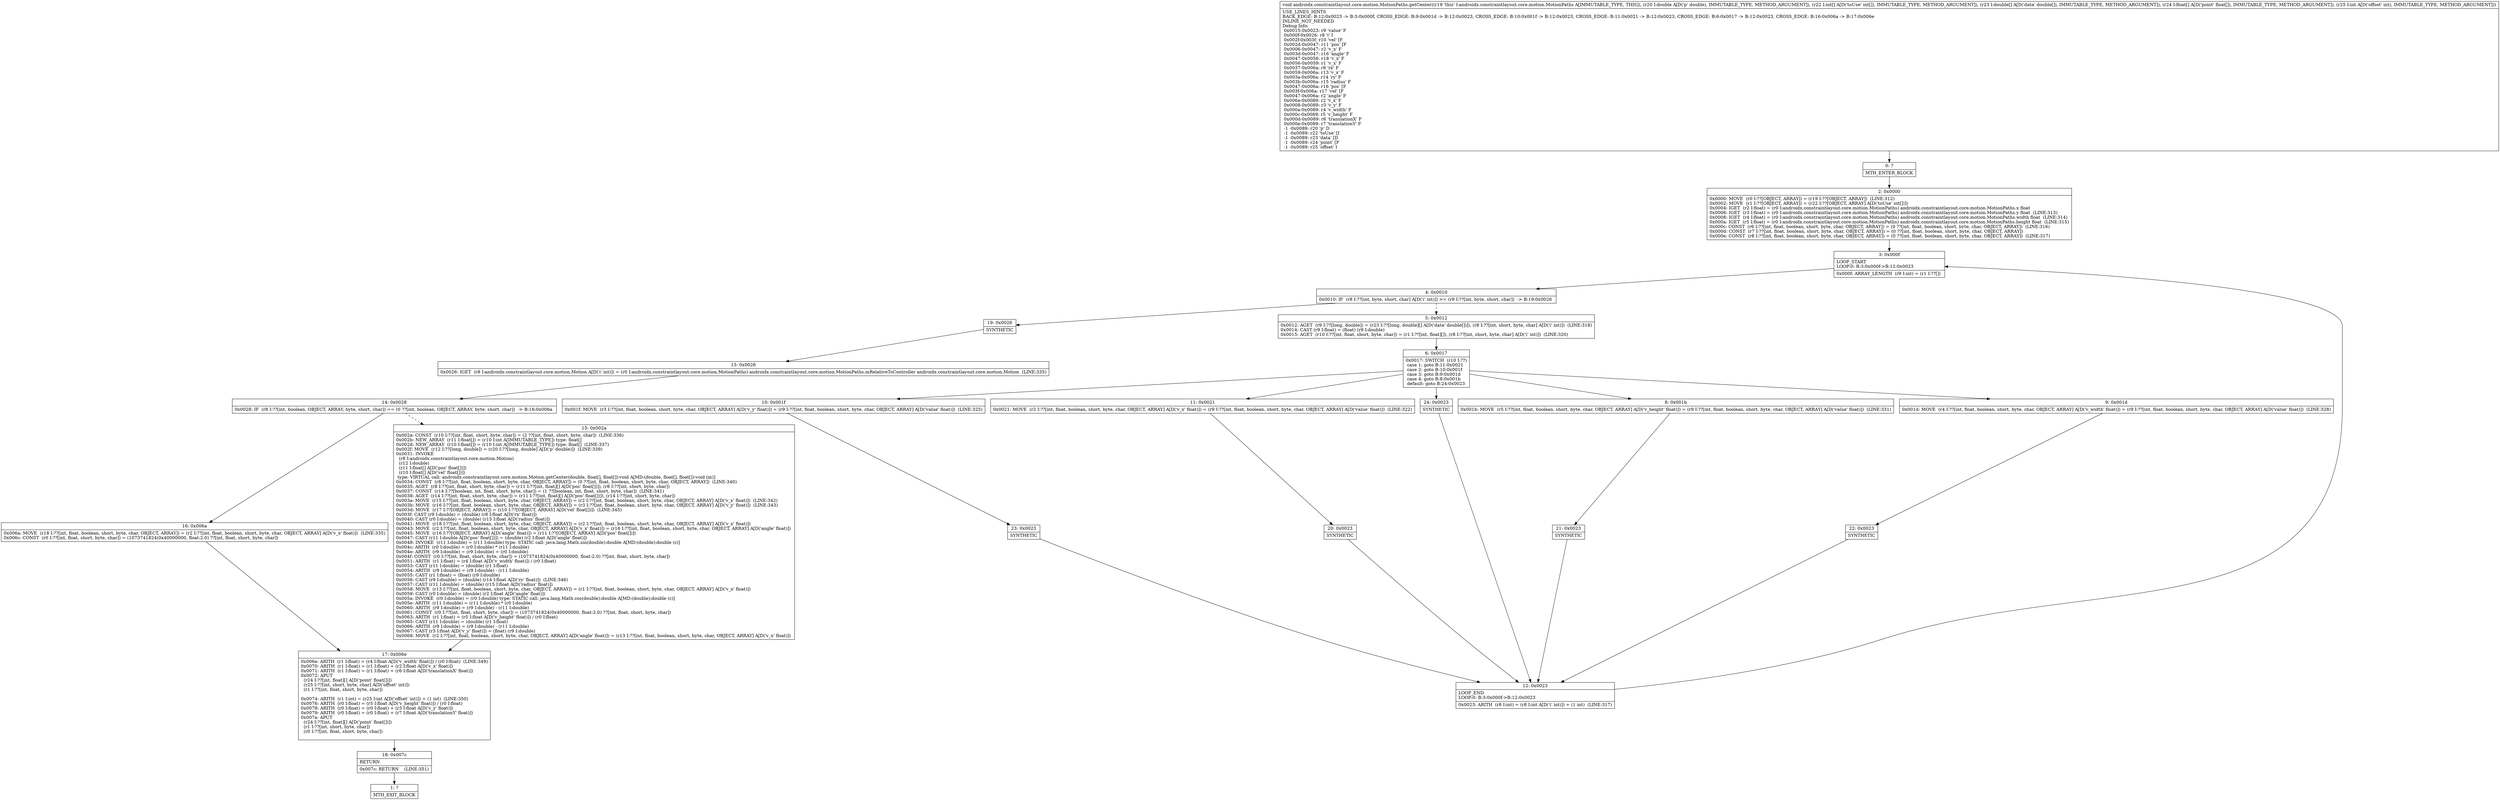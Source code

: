 digraph "CFG forandroidx.constraintlayout.core.motion.MotionPaths.getCenter(D[I[D[FI)V" {
Node_0 [shape=record,label="{0\:\ ?|MTH_ENTER_BLOCK\l}"];
Node_2 [shape=record,label="{2\:\ 0x0000|0x0000: MOVE  (r0 I:??[OBJECT, ARRAY]) = (r19 I:??[OBJECT, ARRAY])  (LINE:312)\l0x0002: MOVE  (r1 I:??[OBJECT, ARRAY]) = (r22 I:??[OBJECT, ARRAY] A[D('toUse' int[])]) \l0x0004: IGET  (r2 I:float) = (r0 I:androidx.constraintlayout.core.motion.MotionPaths) androidx.constraintlayout.core.motion.MotionPaths.x float \l0x0006: IGET  (r3 I:float) = (r0 I:androidx.constraintlayout.core.motion.MotionPaths) androidx.constraintlayout.core.motion.MotionPaths.y float  (LINE:313)\l0x0008: IGET  (r4 I:float) = (r0 I:androidx.constraintlayout.core.motion.MotionPaths) androidx.constraintlayout.core.motion.MotionPaths.width float  (LINE:314)\l0x000a: IGET  (r5 I:float) = (r0 I:androidx.constraintlayout.core.motion.MotionPaths) androidx.constraintlayout.core.motion.MotionPaths.height float  (LINE:315)\l0x000c: CONST  (r6 I:??[int, float, boolean, short, byte, char, OBJECT, ARRAY]) = (0 ??[int, float, boolean, short, byte, char, OBJECT, ARRAY])  (LINE:316)\l0x000d: CONST  (r7 I:??[int, float, boolean, short, byte, char, OBJECT, ARRAY]) = (0 ??[int, float, boolean, short, byte, char, OBJECT, ARRAY]) \l0x000e: CONST  (r8 I:??[int, float, boolean, short, byte, char, OBJECT, ARRAY]) = (0 ??[int, float, boolean, short, byte, char, OBJECT, ARRAY])  (LINE:317)\l}"];
Node_3 [shape=record,label="{3\:\ 0x000f|LOOP_START\lLOOP:0: B:3:0x000f\-\>B:12:0x0023\l|0x000f: ARRAY_LENGTH  (r9 I:int) = (r1 I:??[]) \l}"];
Node_4 [shape=record,label="{4\:\ 0x0010|0x0010: IF  (r8 I:??[int, byte, short, char] A[D('i' int)]) \>= (r9 I:??[int, byte, short, char])  \-\> B:19:0x0026 \l}"];
Node_5 [shape=record,label="{5\:\ 0x0012|0x0012: AGET  (r9 I:??[long, double]) = (r23 I:??[long, double][] A[D('data' double[])]), (r8 I:??[int, short, byte, char] A[D('i' int)])  (LINE:318)\l0x0014: CAST (r9 I:float) = (float) (r9 I:double) \l0x0015: AGET  (r10 I:??[int, float, short, byte, char]) = (r1 I:??[int, float][]), (r8 I:??[int, short, byte, char] A[D('i' int)])  (LINE:320)\l}"];
Node_6 [shape=record,label="{6\:\ 0x0017|0x0017: SWITCH  (r10 I:??)\l case 1: goto B:11:0x0021\l case 2: goto B:10:0x001f\l case 3: goto B:9:0x001d\l case 4: goto B:8:0x001b\l default: goto B:24:0x0023 \l}"];
Node_8 [shape=record,label="{8\:\ 0x001b|0x001b: MOVE  (r5 I:??[int, float, boolean, short, byte, char, OBJECT, ARRAY] A[D('v_height' float)]) = (r9 I:??[int, float, boolean, short, byte, char, OBJECT, ARRAY] A[D('value' float)])  (LINE:331)\l}"];
Node_21 [shape=record,label="{21\:\ 0x0023|SYNTHETIC\l}"];
Node_12 [shape=record,label="{12\:\ 0x0023|LOOP_END\lLOOP:0: B:3:0x000f\-\>B:12:0x0023\l|0x0023: ARITH  (r8 I:int) = (r8 I:int A[D('i' int)]) + (1 int)  (LINE:317)\l}"];
Node_9 [shape=record,label="{9\:\ 0x001d|0x001d: MOVE  (r4 I:??[int, float, boolean, short, byte, char, OBJECT, ARRAY] A[D('v_width' float)]) = (r9 I:??[int, float, boolean, short, byte, char, OBJECT, ARRAY] A[D('value' float)])  (LINE:328)\l}"];
Node_22 [shape=record,label="{22\:\ 0x0023|SYNTHETIC\l}"];
Node_10 [shape=record,label="{10\:\ 0x001f|0x001f: MOVE  (r3 I:??[int, float, boolean, short, byte, char, OBJECT, ARRAY] A[D('v_y' float)]) = (r9 I:??[int, float, boolean, short, byte, char, OBJECT, ARRAY] A[D('value' float)])  (LINE:325)\l}"];
Node_23 [shape=record,label="{23\:\ 0x0023|SYNTHETIC\l}"];
Node_11 [shape=record,label="{11\:\ 0x0021|0x0021: MOVE  (r2 I:??[int, float, boolean, short, byte, char, OBJECT, ARRAY] A[D('v_x' float)]) = (r9 I:??[int, float, boolean, short, byte, char, OBJECT, ARRAY] A[D('value' float)])  (LINE:322)\l}"];
Node_20 [shape=record,label="{20\:\ 0x0023|SYNTHETIC\l}"];
Node_24 [shape=record,label="{24\:\ 0x0023|SYNTHETIC\l}"];
Node_19 [shape=record,label="{19\:\ 0x0026|SYNTHETIC\l}"];
Node_13 [shape=record,label="{13\:\ 0x0026|0x0026: IGET  (r8 I:androidx.constraintlayout.core.motion.Motion A[D('i' int)]) = (r0 I:androidx.constraintlayout.core.motion.MotionPaths) androidx.constraintlayout.core.motion.MotionPaths.mRelativeToController androidx.constraintlayout.core.motion.Motion  (LINE:335)\l}"];
Node_14 [shape=record,label="{14\:\ 0x0028|0x0028: IF  (r8 I:??[int, boolean, OBJECT, ARRAY, byte, short, char]) == (0 ??[int, boolean, OBJECT, ARRAY, byte, short, char])  \-\> B:16:0x006a \l}"];
Node_15 [shape=record,label="{15\:\ 0x002a|0x002a: CONST  (r10 I:??[int, float, short, byte, char]) = (2 ??[int, float, short, byte, char])  (LINE:336)\l0x002b: NEW_ARRAY  (r11 I:float[]) = (r10 I:int A[IMMUTABLE_TYPE]) type: float[] \l0x002d: NEW_ARRAY  (r10 I:float[]) = (r10 I:int A[IMMUTABLE_TYPE]) type: float[]  (LINE:337)\l0x002f: MOVE  (r12 I:??[long, double]) = (r20 I:??[long, double] A[D('p' double)])  (LINE:339)\l0x0031: INVOKE  \l  (r8 I:androidx.constraintlayout.core.motion.Motion)\l  (r12 I:double)\l  (r11 I:float[] A[D('pos' float[])])\l  (r10 I:float[] A[D('vel' float[])])\l type: VIRTUAL call: androidx.constraintlayout.core.motion.Motion.getCenter(double, float[], float[]):void A[MD:(double, float[], float[]):void (m)]\l0x0034: CONST  (r8 I:??[int, float, boolean, short, byte, char, OBJECT, ARRAY]) = (0 ??[int, float, boolean, short, byte, char, OBJECT, ARRAY])  (LINE:340)\l0x0035: AGET  (r8 I:??[int, float, short, byte, char]) = (r11 I:??[int, float][] A[D('pos' float[])]), (r8 I:??[int, short, byte, char]) \l0x0037: CONST  (r14 I:??[boolean, int, float, short, byte, char]) = (1 ??[boolean, int, float, short, byte, char])  (LINE:341)\l0x0038: AGET  (r14 I:??[int, float, short, byte, char]) = (r11 I:??[int, float][] A[D('pos' float[])]), (r14 I:??[int, short, byte, char]) \l0x003a: MOVE  (r15 I:??[int, float, boolean, short, byte, char, OBJECT, ARRAY]) = (r2 I:??[int, float, boolean, short, byte, char, OBJECT, ARRAY] A[D('v_x' float)])  (LINE:342)\l0x003b: MOVE  (r16 I:??[int, float, boolean, short, byte, char, OBJECT, ARRAY]) = (r3 I:??[int, float, boolean, short, byte, char, OBJECT, ARRAY] A[D('v_y' float)])  (LINE:343)\l0x003d: MOVE  (r17 I:??[OBJECT, ARRAY]) = (r10 I:??[OBJECT, ARRAY] A[D('vel' float[])])  (LINE:345)\l0x003f: CAST (r9 I:double) = (double) (r8 I:float A[D('rx' float)]) \l0x0040: CAST (r0 I:double) = (double) (r15 I:float A[D('radius' float)]) \l0x0041: MOVE  (r18 I:??[int, float, boolean, short, byte, char, OBJECT, ARRAY]) = (r2 I:??[int, float, boolean, short, byte, char, OBJECT, ARRAY] A[D('v_x' float)]) \l0x0043: MOVE  (r2 I:??[int, float, boolean, short, byte, char, OBJECT, ARRAY] A[D('v_x' float)]) = (r16 I:??[int, float, boolean, short, byte, char, OBJECT, ARRAY] A[D('angle' float)]) \l0x0045: MOVE  (r16 I:??[OBJECT, ARRAY] A[D('angle' float)]) = (r11 I:??[OBJECT, ARRAY] A[D('pos' float[])]) \l0x0047: CAST (r11 I:double A[D('pos' float[])]) = (double) (r2 I:float A[D('angle' float)]) \l0x0048: INVOKE  (r11 I:double) = (r11 I:double) type: STATIC call: java.lang.Math.sin(double):double A[MD:(double):double (c)]\l0x004c: ARITH  (r0 I:double) = (r0 I:double) * (r11 I:double) \l0x004e: ARITH  (r9 I:double) = (r9 I:double) + (r0 I:double) \l0x004f: CONST  (r0 I:??[int, float, short, byte, char]) = (1073741824(0x40000000, float:2.0) ??[int, float, short, byte, char]) \l0x0051: ARITH  (r1 I:float) = (r4 I:float A[D('v_width' float)]) \/ (r0 I:float) \l0x0053: CAST (r11 I:double) = (double) (r1 I:float) \l0x0054: ARITH  (r9 I:double) = (r9 I:double) \- (r11 I:double) \l0x0055: CAST (r1 I:float) = (float) (r9 I:double) \l0x0056: CAST (r9 I:double) = (double) (r14 I:float A[D('ry' float)])  (LINE:346)\l0x0057: CAST (r11 I:double) = (double) (r15 I:float A[D('radius' float)]) \l0x0058: MOVE  (r13 I:??[int, float, boolean, short, byte, char, OBJECT, ARRAY]) = (r1 I:??[int, float, boolean, short, byte, char, OBJECT, ARRAY] A[D('v_x' float)]) \l0x0059: CAST (r0 I:double) = (double) (r2 I:float A[D('angle' float)]) \l0x005a: INVOKE  (r0 I:double) = (r0 I:double) type: STATIC call: java.lang.Math.cos(double):double A[MD:(double):double (c)]\l0x005e: ARITH  (r11 I:double) = (r11 I:double) * (r0 I:double) \l0x0060: ARITH  (r9 I:double) = (r9 I:double) \- (r11 I:double) \l0x0061: CONST  (r0 I:??[int, float, short, byte, char]) = (1073741824(0x40000000, float:2.0) ??[int, float, short, byte, char]) \l0x0063: ARITH  (r1 I:float) = (r5 I:float A[D('v_height' float)]) \/ (r0 I:float) \l0x0065: CAST (r11 I:double) = (double) (r1 I:float) \l0x0066: ARITH  (r9 I:double) = (r9 I:double) \- (r11 I:double) \l0x0067: CAST (r3 I:float A[D('v_y' float)]) = (float) (r9 I:double) \l0x0068: MOVE  (r2 I:??[int, float, boolean, short, byte, char, OBJECT, ARRAY] A[D('angle' float)]) = (r13 I:??[int, float, boolean, short, byte, char, OBJECT, ARRAY] A[D('v_x' float)]) \l}"];
Node_17 [shape=record,label="{17\:\ 0x006e|0x006e: ARITH  (r1 I:float) = (r4 I:float A[D('v_width' float)]) \/ (r0 I:float)  (LINE:349)\l0x0070: ARITH  (r1 I:float) = (r1 I:float) + (r2 I:float A[D('v_x' float)]) \l0x0071: ARITH  (r1 I:float) = (r1 I:float) + (r6 I:float A[D('translationX' float)]) \l0x0072: APUT  \l  (r24 I:??[int, float][] A[D('point' float[])])\l  (r25 I:??[int, short, byte, char] A[D('offset' int)])\l  (r1 I:??[int, float, short, byte, char])\l \l0x0074: ARITH  (r1 I:int) = (r25 I:int A[D('offset' int)]) + (1 int)  (LINE:350)\l0x0076: ARITH  (r0 I:float) = (r5 I:float A[D('v_height' float)]) \/ (r0 I:float) \l0x0078: ARITH  (r0 I:float) = (r0 I:float) + (r3 I:float A[D('v_y' float)]) \l0x0079: ARITH  (r0 I:float) = (r0 I:float) + (r7 I:float A[D('translationY' float)]) \l0x007a: APUT  \l  (r24 I:??[int, float][] A[D('point' float[])])\l  (r1 I:??[int, short, byte, char])\l  (r0 I:??[int, float, short, byte, char])\l \l}"];
Node_18 [shape=record,label="{18\:\ 0x007c|RETURN\l|0x007c: RETURN    (LINE:351)\l}"];
Node_1 [shape=record,label="{1\:\ ?|MTH_EXIT_BLOCK\l}"];
Node_16 [shape=record,label="{16\:\ 0x006a|0x006a: MOVE  (r18 I:??[int, float, boolean, short, byte, char, OBJECT, ARRAY]) = (r2 I:??[int, float, boolean, short, byte, char, OBJECT, ARRAY] A[D('v_x' float)])  (LINE:335)\l0x006c: CONST  (r0 I:??[int, float, short, byte, char]) = (1073741824(0x40000000, float:2.0) ??[int, float, short, byte, char]) \l}"];
MethodNode[shape=record,label="{void androidx.constraintlayout.core.motion.MotionPaths.getCenter((r19 'this' I:androidx.constraintlayout.core.motion.MotionPaths A[IMMUTABLE_TYPE, THIS]), (r20 I:double A[D('p' double), IMMUTABLE_TYPE, METHOD_ARGUMENT]), (r22 I:int[] A[D('toUse' int[]), IMMUTABLE_TYPE, METHOD_ARGUMENT]), (r23 I:double[] A[D('data' double[]), IMMUTABLE_TYPE, METHOD_ARGUMENT]), (r24 I:float[] A[D('point' float[]), IMMUTABLE_TYPE, METHOD_ARGUMENT]), (r25 I:int A[D('offset' int), IMMUTABLE_TYPE, METHOD_ARGUMENT]))  | USE_LINES_HINTS\lBACK_EDGE: B:12:0x0023 \-\> B:3:0x000f, CROSS_EDGE: B:9:0x001d \-\> B:12:0x0023, CROSS_EDGE: B:10:0x001f \-\> B:12:0x0023, CROSS_EDGE: B:11:0x0021 \-\> B:12:0x0023, CROSS_EDGE: B:6:0x0017 \-\> B:12:0x0023, CROSS_EDGE: B:16:0x006a \-\> B:17:0x006e\lINLINE_NOT_NEEDED\lDebug Info:\l  0x0015\-0x0023: r9 'value' F\l  0x000f\-0x0026: r8 'i' I\l  0x002f\-0x003f: r10 'vel' [F\l  0x002d\-0x0047: r11 'pos' [F\l  0x0006\-0x0047: r2 'v_x' F\l  0x003d\-0x0047: r16 'angle' F\l  0x0047\-0x0056: r18 'v_x' F\l  0x0056\-0x0059: r1 'v_x' F\l  0x0037\-0x006a: r8 'rx' F\l  0x0059\-0x006a: r13 'v_x' F\l  0x003a\-0x006a: r14 'ry' F\l  0x003b\-0x006a: r15 'radius' F\l  0x0047\-0x006a: r16 'pos' [F\l  0x003f\-0x006a: r17 'vel' [F\l  0x0047\-0x006a: r2 'angle' F\l  0x006a\-0x0089: r2 'v_x' F\l  0x0008\-0x0089: r3 'v_y' F\l  0x000a\-0x0089: r4 'v_width' F\l  0x000c\-0x0089: r5 'v_height' F\l  0x000d\-0x0089: r6 'translationX' F\l  0x000e\-0x0089: r7 'translationY' F\l  \-1 \-0x0089: r20 'p' D\l  \-1 \-0x0089: r22 'toUse' [I\l  \-1 \-0x0089: r23 'data' [D\l  \-1 \-0x0089: r24 'point' [F\l  \-1 \-0x0089: r25 'offset' I\l}"];
MethodNode -> Node_0;Node_0 -> Node_2;
Node_2 -> Node_3;
Node_3 -> Node_4;
Node_4 -> Node_5[style=dashed];
Node_4 -> Node_19;
Node_5 -> Node_6;
Node_6 -> Node_8;
Node_6 -> Node_9;
Node_6 -> Node_10;
Node_6 -> Node_11;
Node_6 -> Node_24;
Node_8 -> Node_21;
Node_21 -> Node_12;
Node_12 -> Node_3;
Node_9 -> Node_22;
Node_22 -> Node_12;
Node_10 -> Node_23;
Node_23 -> Node_12;
Node_11 -> Node_20;
Node_20 -> Node_12;
Node_24 -> Node_12;
Node_19 -> Node_13;
Node_13 -> Node_14;
Node_14 -> Node_15[style=dashed];
Node_14 -> Node_16;
Node_15 -> Node_17;
Node_17 -> Node_18;
Node_18 -> Node_1;
Node_16 -> Node_17;
}

